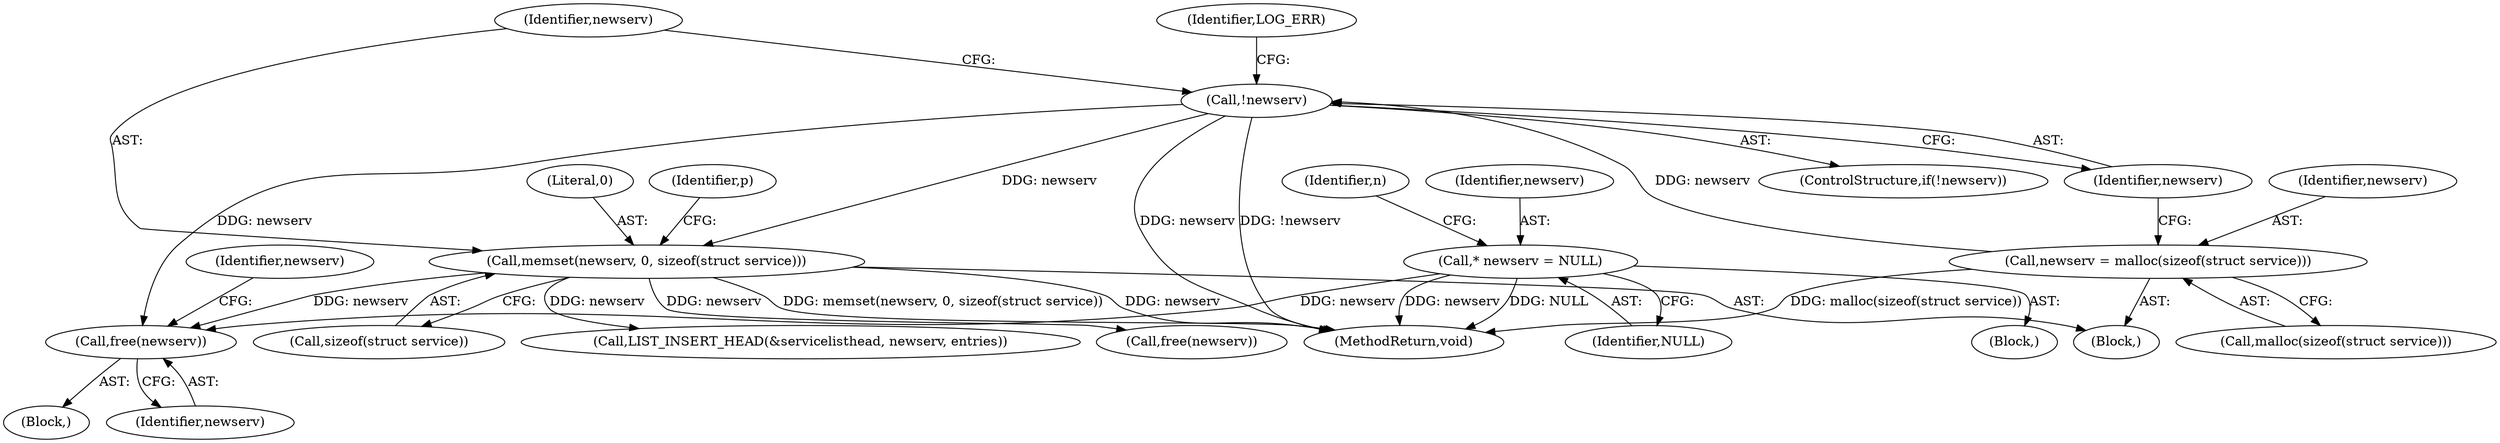 digraph "0_miniupnp_b238cade9a173c6f751a34acf8ccff838a62aa47@API" {
"1001120" [label="(Call,free(newserv))"];
"1000695" [label="(Call,!newserv)"];
"1000689" [label="(Call,newserv = malloc(sizeof(struct service)))"];
"1000702" [label="(Call,memset(newserv, 0, sizeof(struct service)))"];
"1000135" [label="(Call,* newserv = NULL)"];
"1000135" [label="(Call,* newserv = NULL)"];
"1000705" [label="(Call,sizeof(struct service))"];
"1000116" [label="(Block,)"];
"1001120" [label="(Call,free(newserv))"];
"1001103" [label="(Block,)"];
"1001034" [label="(Call,LIST_INSERT_HEAD(&servicelisthead, newserv, entries))"];
"1000690" [label="(Identifier,newserv)"];
"1000696" [label="(Identifier,newserv)"];
"1000136" [label="(Identifier,newserv)"];
"1000691" [label="(Call,malloc(sizeof(struct service)))"];
"1000140" [label="(Identifier,n)"];
"1001123" [label="(Identifier,newserv)"];
"1000704" [label="(Literal,0)"];
"1000709" [label="(Identifier,p)"];
"1000699" [label="(Identifier,LOG_ERR)"];
"1000689" [label="(Call,newserv = malloc(sizeof(struct service)))"];
"1001121" [label="(Identifier,newserv)"];
"1000695" [label="(Call,!newserv)"];
"1000694" [label="(ControlStructure,if(!newserv))"];
"1001028" [label="(Call,free(newserv))"];
"1001136" [label="(MethodReturn,void)"];
"1000703" [label="(Identifier,newserv)"];
"1000137" [label="(Identifier,NULL)"];
"1000702" [label="(Call,memset(newserv, 0, sizeof(struct service)))"];
"1000255" [label="(Block,)"];
"1001120" -> "1001103"  [label="AST: "];
"1001120" -> "1001121"  [label="CFG: "];
"1001121" -> "1001120"  [label="AST: "];
"1001123" -> "1001120"  [label="CFG: "];
"1000695" -> "1001120"  [label="DDG: newserv"];
"1000702" -> "1001120"  [label="DDG: newserv"];
"1000135" -> "1001120"  [label="DDG: newserv"];
"1000695" -> "1000694"  [label="AST: "];
"1000695" -> "1000696"  [label="CFG: "];
"1000696" -> "1000695"  [label="AST: "];
"1000699" -> "1000695"  [label="CFG: "];
"1000703" -> "1000695"  [label="CFG: "];
"1000695" -> "1001136"  [label="DDG: !newserv"];
"1000695" -> "1001136"  [label="DDG: newserv"];
"1000689" -> "1000695"  [label="DDG: newserv"];
"1000695" -> "1000702"  [label="DDG: newserv"];
"1000689" -> "1000255"  [label="AST: "];
"1000689" -> "1000691"  [label="CFG: "];
"1000690" -> "1000689"  [label="AST: "];
"1000691" -> "1000689"  [label="AST: "];
"1000696" -> "1000689"  [label="CFG: "];
"1000689" -> "1001136"  [label="DDG: malloc(sizeof(struct service))"];
"1000702" -> "1000255"  [label="AST: "];
"1000702" -> "1000705"  [label="CFG: "];
"1000703" -> "1000702"  [label="AST: "];
"1000704" -> "1000702"  [label="AST: "];
"1000705" -> "1000702"  [label="AST: "];
"1000709" -> "1000702"  [label="CFG: "];
"1000702" -> "1001136"  [label="DDG: memset(newserv, 0, sizeof(struct service))"];
"1000702" -> "1001136"  [label="DDG: newserv"];
"1000702" -> "1001028"  [label="DDG: newserv"];
"1000702" -> "1001034"  [label="DDG: newserv"];
"1000135" -> "1000116"  [label="AST: "];
"1000135" -> "1000137"  [label="CFG: "];
"1000136" -> "1000135"  [label="AST: "];
"1000137" -> "1000135"  [label="AST: "];
"1000140" -> "1000135"  [label="CFG: "];
"1000135" -> "1001136"  [label="DDG: newserv"];
"1000135" -> "1001136"  [label="DDG: NULL"];
}
